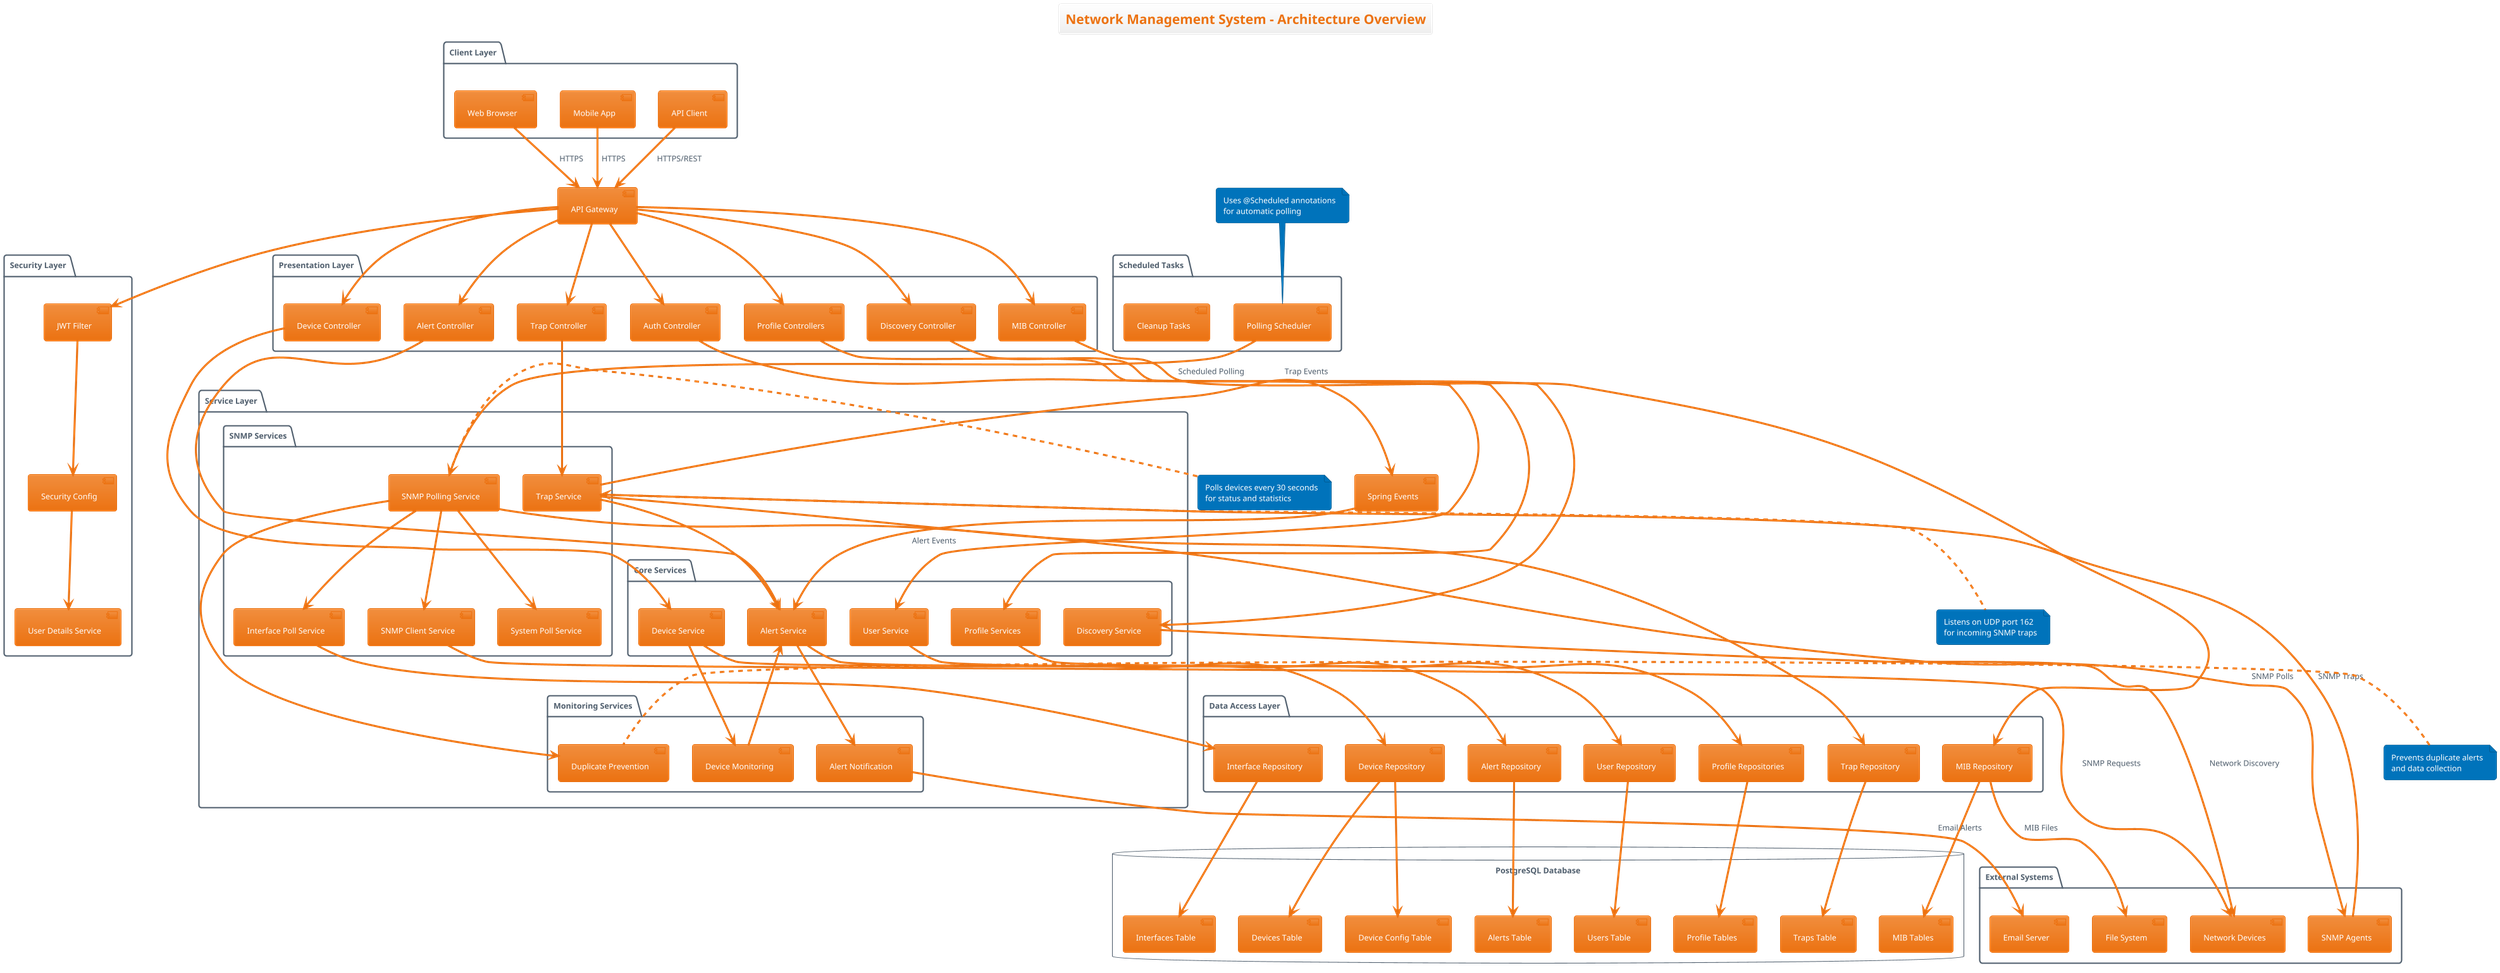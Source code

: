 @startuml Network Management System - Architecture Diagram

!theme aws-orange

title Network Management System - Architecture Overview

' Client Layer
package "Client Layer" {
    [Web Browser] as browser
    [Mobile App] as mobile
    [API Client] as client
}

' API Gateway / Load Balancer
[API Gateway] as gateway

' Presentation Layer
package "Presentation Layer" {
    [Device Controller] as deviceCtrl
    [Alert Controller] as alertCtrl
    [Discovery Controller] as discoveryCtrl
    [Trap Controller] as trapCtrl
    [MIB Controller] as mibCtrl
    [Auth Controller] as authCtrl
    [Profile Controllers] as profileCtrl
}

' Security Layer
package "Security Layer" {
    [JWT Filter] as jwtFilter
    [Security Config] as secConfig
    [User Details Service] as userDetails
}

' Service Layer
package "Service Layer" {
    package "Core Services" {
        [Device Service] as deviceSvc
        [Alert Service] as alertSvc
        [User Service] as userSvc
        [Discovery Service] as discoverySvc
        [Profile Services] as profileSvc
    }
    
    package "SNMP Services" {
        [SNMP Polling Service] as pollingSvc
        [SNMP Client Service] as clientSvc
        [Trap Service] as trapSvc
        [Interface Poll Service] as interfaceSvc
        [System Poll Service] as systemSvc
    }
    
    package "Monitoring Services" {
        [Device Monitoring] as monitorSvc
        [Alert Notification] as notificationSvc
        [Duplicate Prevention] as dupPreventSvc
    }
}

' Data Access Layer
package "Data Access Layer" {
    [Device Repository] as deviceRepo
    [Alert Repository] as alertRepo
    [User Repository] as userRepo
    [Trap Repository] as trapRepo
    [Interface Repository] as interfaceRepo
    [MIB Repository] as mibRepo
    [Profile Repositories] as profileRepo
}

' Database Layer
database "PostgreSQL Database" {
    [Users Table] as usersTable
    [Devices Table] as devicesTable
    [Device Config Table] as configTable
    [Interfaces Table] as interfacesTable
    [Alerts Table] as alertsTable
    [Traps Table] as trapsTable
    [MIB Tables] as mibTables
    [Profile Tables] as profileTables
}

' External Systems
package "External Systems" {
    [Network Devices] as networkDevices
    [SNMP Agents] as snmpAgents
    [Email Server] as emailServer
    [File System] as fileSystem
}

' Message Queue / Event System
[Spring Events] as events

' Scheduled Tasks
package "Scheduled Tasks" {
    [Polling Scheduler] as scheduler
    [Cleanup Tasks] as cleanup
}

' Client connections
browser --> gateway : HTTPS
mobile --> gateway : HTTPS
client --> gateway : HTTPS/REST

' Gateway to controllers
gateway --> deviceCtrl
gateway --> alertCtrl
gateway --> discoveryCtrl
gateway --> trapCtrl
gateway --> mibCtrl
gateway --> authCtrl
gateway --> profileCtrl

' Security filter chain
gateway --> jwtFilter
jwtFilter --> secConfig
secConfig --> userDetails

' Controller to service relationships
deviceCtrl --> deviceSvc
alertCtrl --> alertSvc
discoveryCtrl --> discoverySvc
trapCtrl --> trapSvc
mibCtrl --> mibRepo
authCtrl --> userSvc
profileCtrl --> profileSvc

' Service layer internal relationships
deviceSvc --> monitorSvc
pollingSvc --> clientSvc
pollingSvc --> interfaceSvc
pollingSvc --> systemSvc
trapSvc --> alertSvc
monitorSvc --> alertSvc
alertSvc --> notificationSvc
pollingSvc --> dupPreventSvc

' Service to repository relationships
deviceSvc --> deviceRepo
alertSvc --> alertRepo
userSvc --> userRepo
trapSvc --> trapRepo
interfaceSvc --> interfaceRepo
profileSvc --> profileRepo

' Repository to database relationships
deviceRepo --> devicesTable
deviceRepo --> configTable
alertRepo --> alertsTable
userRepo --> usersTable
trapRepo --> trapsTable
interfaceRepo --> interfacesTable
mibRepo --> mibTables
profileRepo --> profileTables

' External system connections
pollingSvc --> snmpAgents : SNMP Polls
clientSvc --> networkDevices : SNMP Requests
trapSvc <-- snmpAgents : SNMP Traps
discoverySvc --> networkDevices : Network Discovery
notificationSvc --> emailServer : Email Alerts
mibRepo --> fileSystem : MIB Files

' Event-driven communication
trapSvc --> events : Trap Events
events --> alertSvc : Alert Events
scheduler --> pollingSvc : Scheduled Polling

' Data flow notes
note right of pollingSvc
  Polls devices every 30 seconds
  for status and statistics
end note

note bottom of trapSvc
  Listens on UDP port 162
  for incoming SNMP traps
end note

note left of dupPreventSvc
  Prevents duplicate alerts
  and data collection
end note

note top of scheduler
  Uses @Scheduled annotations
  for automatic polling
end note

@enduml
